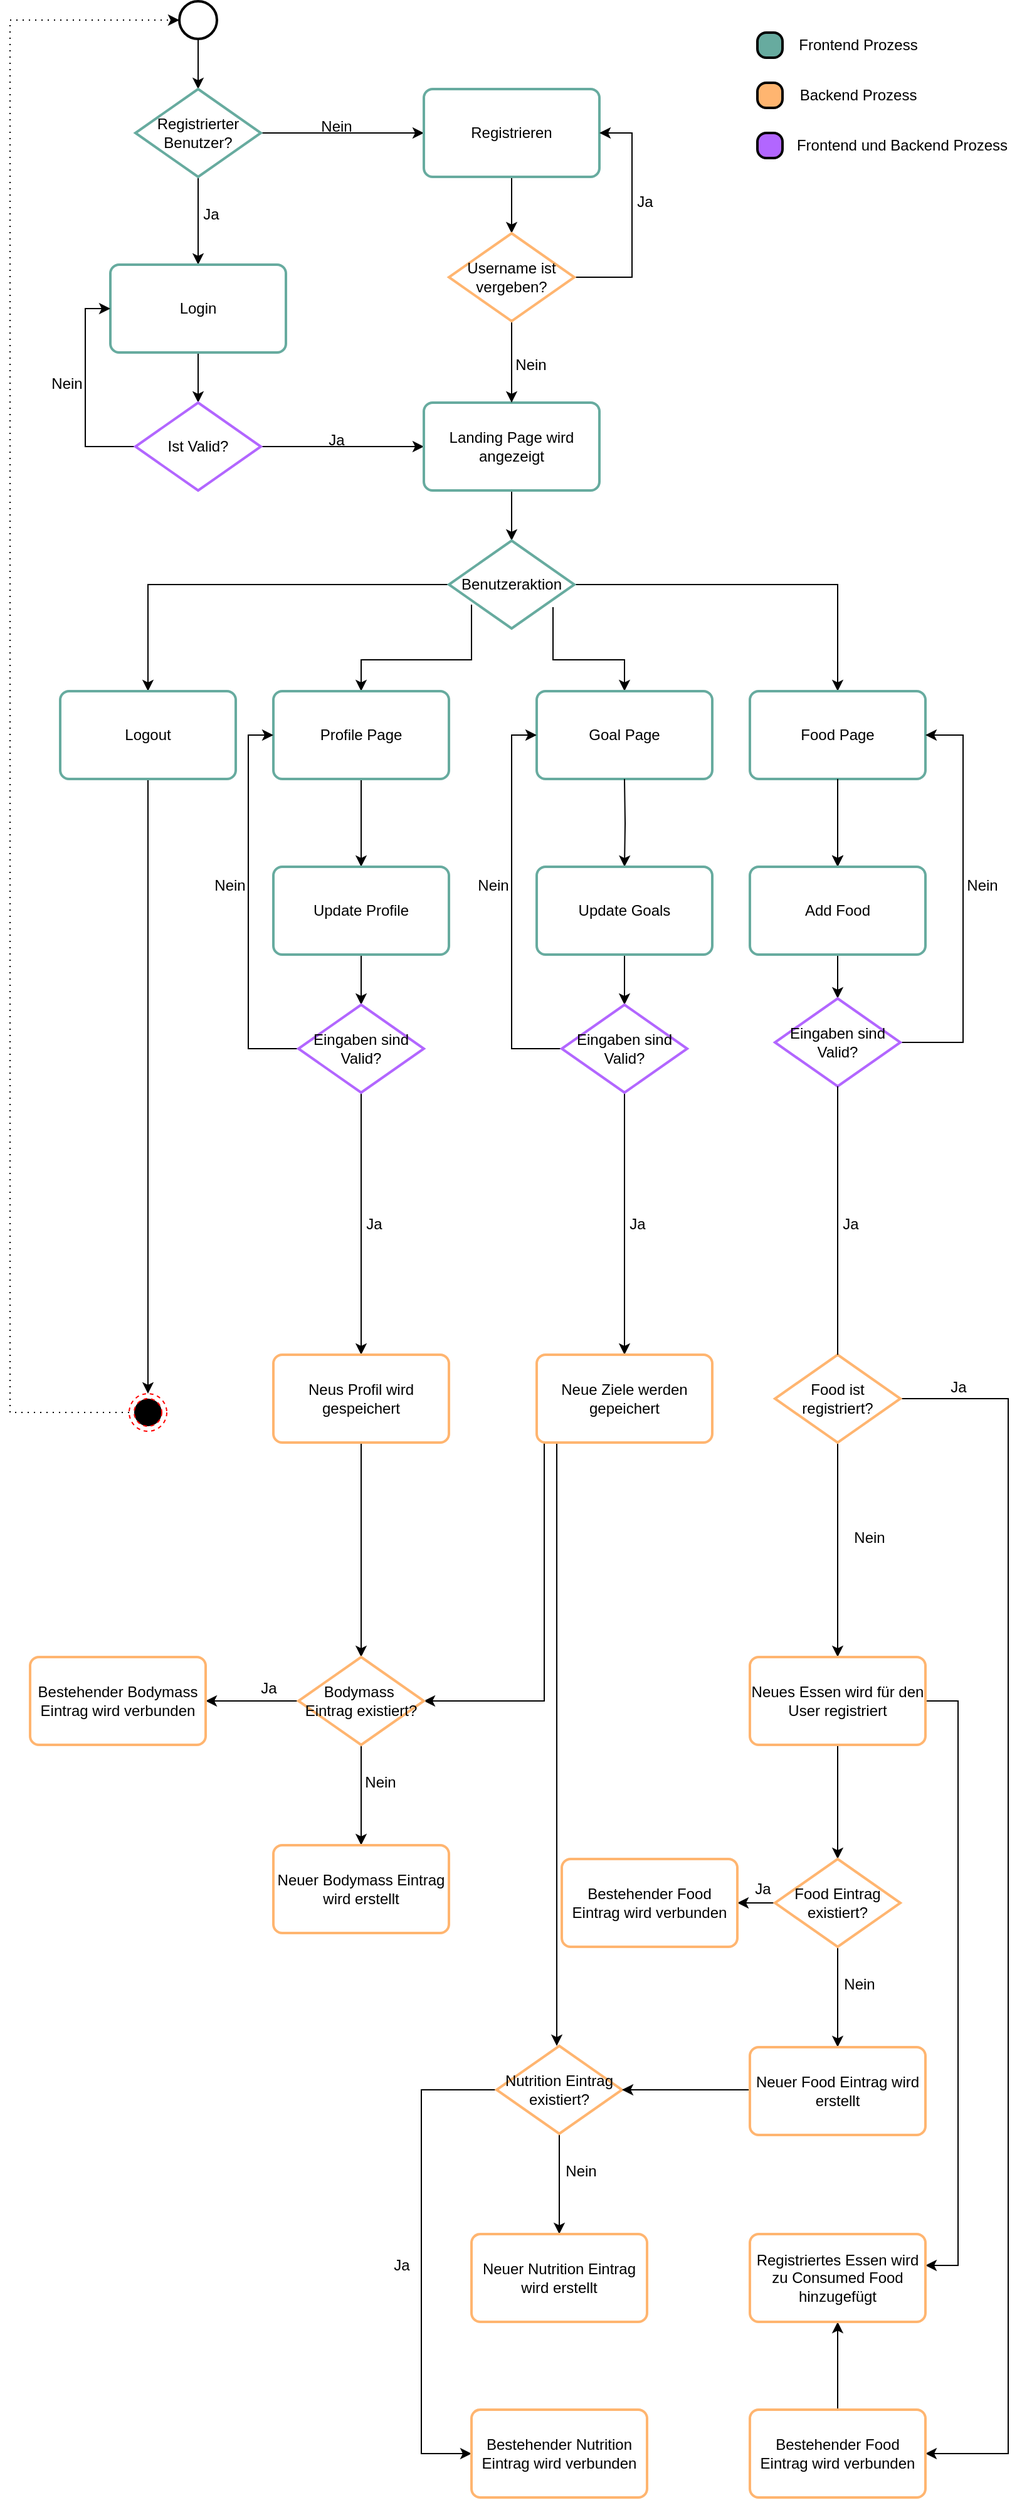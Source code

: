 <mxfile version="20.0.4" type="device"><diagram id="ysBFHH84ApQlVMxVWtiq" name="Page-1"><mxGraphModel dx="1422" dy="880" grid="1" gridSize="10" guides="1" tooltips="1" connect="1" arrows="1" fold="1" page="1" pageScale="1" pageWidth="827" pageHeight="1169" math="0" shadow="0"><root><mxCell id="0"/><mxCell id="1" parent="0"/><mxCell id="A-xN-zjfTGszvMFYts90-11" style="edgeStyle=orthogonalEdgeStyle;rounded=0;orthogonalLoop=1;jettySize=auto;html=1;" edge="1" parent="1" source="A-xN-zjfTGszvMFYts90-1" target="A-xN-zjfTGszvMFYts90-3"><mxGeometry relative="1" as="geometry"/></mxCell><mxCell id="A-xN-zjfTGszvMFYts90-1" value="" style="strokeWidth=2;html=1;shape=mxgraph.flowchart.start_2;whiteSpace=wrap;fillColor=default;" vertex="1" parent="1"><mxGeometry x="149" y="20" width="30" height="30" as="geometry"/></mxCell><mxCell id="A-xN-zjfTGszvMFYts90-5" style="edgeStyle=orthogonalEdgeStyle;rounded=0;orthogonalLoop=1;jettySize=auto;html=1;" edge="1" parent="1" source="A-xN-zjfTGszvMFYts90-3" target="A-xN-zjfTGszvMFYts90-4"><mxGeometry relative="1" as="geometry"/></mxCell><mxCell id="A-xN-zjfTGszvMFYts90-9" style="edgeStyle=orthogonalEdgeStyle;rounded=0;orthogonalLoop=1;jettySize=auto;html=1;" edge="1" parent="1" source="A-xN-zjfTGszvMFYts90-3" target="A-xN-zjfTGszvMFYts90-8"><mxGeometry relative="1" as="geometry"/></mxCell><mxCell id="A-xN-zjfTGszvMFYts90-3" value="Registrierter Benutzer?" style="strokeWidth=2;html=1;shape=mxgraph.flowchart.decision;whiteSpace=wrap;fillColor=default;strokeColor=#67AB9F;" vertex="1" parent="1"><mxGeometry x="114" y="90" width="100" height="70" as="geometry"/></mxCell><mxCell id="A-xN-zjfTGszvMFYts90-86" style="edgeStyle=orthogonalEdgeStyle;rounded=0;orthogonalLoop=1;jettySize=auto;html=1;" edge="1" parent="1" source="A-xN-zjfTGszvMFYts90-4" target="A-xN-zjfTGszvMFYts90-85"><mxGeometry relative="1" as="geometry"/></mxCell><mxCell id="A-xN-zjfTGszvMFYts90-4" value="Registrieren" style="rounded=1;whiteSpace=wrap;html=1;absoluteArcSize=1;arcSize=14;strokeWidth=2;fillColor=default;strokeColor=#67AB9F;" vertex="1" parent="1"><mxGeometry x="344" y="90" width="140" height="70" as="geometry"/></mxCell><mxCell id="A-xN-zjfTGszvMFYts90-7" value="Nein" style="text;html=1;align=center;verticalAlign=middle;resizable=0;points=[];autosize=1;strokeColor=none;fillColor=none;" vertex="1" parent="1"><mxGeometry x="249" y="105" width="50" height="30" as="geometry"/></mxCell><mxCell id="A-xN-zjfTGszvMFYts90-18" style="edgeStyle=orthogonalEdgeStyle;rounded=0;orthogonalLoop=1;jettySize=auto;html=1;" edge="1" parent="1" source="A-xN-zjfTGszvMFYts90-8" target="A-xN-zjfTGszvMFYts90-12"><mxGeometry relative="1" as="geometry"/></mxCell><mxCell id="A-xN-zjfTGszvMFYts90-8" value="Login" style="rounded=1;whiteSpace=wrap;html=1;absoluteArcSize=1;arcSize=14;strokeWidth=2;fillColor=default;strokeColor=#67AB9F;" vertex="1" parent="1"><mxGeometry x="94" y="230" width="140" height="70" as="geometry"/></mxCell><mxCell id="A-xN-zjfTGszvMFYts90-10" value="Ja" style="text;html=1;align=center;verticalAlign=middle;resizable=0;points=[];autosize=1;strokeColor=none;fillColor=none;" vertex="1" parent="1"><mxGeometry x="154" y="175" width="40" height="30" as="geometry"/></mxCell><mxCell id="A-xN-zjfTGszvMFYts90-13" style="edgeStyle=orthogonalEdgeStyle;rounded=0;orthogonalLoop=1;jettySize=auto;html=1;entryX=0;entryY=0.5;entryDx=0;entryDy=0;" edge="1" parent="1" source="A-xN-zjfTGszvMFYts90-12" target="A-xN-zjfTGszvMFYts90-8"><mxGeometry relative="1" as="geometry"><Array as="points"><mxPoint x="74" y="375"/><mxPoint x="74" y="265"/></Array></mxGeometry></mxCell><mxCell id="A-xN-zjfTGszvMFYts90-16" style="edgeStyle=orthogonalEdgeStyle;rounded=0;orthogonalLoop=1;jettySize=auto;html=1;" edge="1" parent="1" source="A-xN-zjfTGszvMFYts90-12" target="A-xN-zjfTGszvMFYts90-15"><mxGeometry relative="1" as="geometry"/></mxCell><mxCell id="A-xN-zjfTGszvMFYts90-12" value="Ist Valid?" style="strokeWidth=2;html=1;shape=mxgraph.flowchart.decision;whiteSpace=wrap;fillColor=default;strokeColor=#B266FF;" vertex="1" parent="1"><mxGeometry x="114" y="340" width="100" height="70" as="geometry"/></mxCell><mxCell id="A-xN-zjfTGszvMFYts90-14" value="Nein" style="text;html=1;align=center;verticalAlign=middle;resizable=0;points=[];autosize=1;strokeColor=none;fillColor=none;" vertex="1" parent="1"><mxGeometry x="34" y="310" width="50" height="30" as="geometry"/></mxCell><mxCell id="A-xN-zjfTGszvMFYts90-22" style="edgeStyle=orthogonalEdgeStyle;rounded=0;orthogonalLoop=1;jettySize=auto;html=1;" edge="1" parent="1" source="A-xN-zjfTGszvMFYts90-15" target="A-xN-zjfTGszvMFYts90-20"><mxGeometry relative="1" as="geometry"/></mxCell><mxCell id="A-xN-zjfTGszvMFYts90-15" value="Landing Page wird angezeigt" style="rounded=1;whiteSpace=wrap;html=1;absoluteArcSize=1;arcSize=14;strokeWidth=2;fillColor=default;strokeColor=#67AB9F;" vertex="1" parent="1"><mxGeometry x="344" y="340" width="140" height="70" as="geometry"/></mxCell><mxCell id="A-xN-zjfTGszvMFYts90-17" value="Ja" style="text;html=1;align=center;verticalAlign=middle;resizable=0;points=[];autosize=1;strokeColor=none;fillColor=none;" vertex="1" parent="1"><mxGeometry x="254" y="355" width="40" height="30" as="geometry"/></mxCell><mxCell id="A-xN-zjfTGszvMFYts90-23" style="edgeStyle=orthogonalEdgeStyle;rounded=0;orthogonalLoop=1;jettySize=auto;html=1;" edge="1" parent="1" source="A-xN-zjfTGszvMFYts90-20" target="A-xN-zjfTGszvMFYts90-21"><mxGeometry relative="1" as="geometry"><Array as="points"><mxPoint x="124" y="485"/></Array></mxGeometry></mxCell><mxCell id="A-xN-zjfTGszvMFYts90-30" style="edgeStyle=orthogonalEdgeStyle;rounded=0;orthogonalLoop=1;jettySize=auto;html=1;exitX=0.18;exitY=0.729;exitDx=0;exitDy=0;exitPerimeter=0;" edge="1" parent="1" source="A-xN-zjfTGszvMFYts90-20" target="A-xN-zjfTGszvMFYts90-28"><mxGeometry relative="1" as="geometry"><Array as="points"><mxPoint x="382" y="545"/><mxPoint x="294" y="545"/></Array></mxGeometry></mxCell><mxCell id="A-xN-zjfTGszvMFYts90-33" style="edgeStyle=orthogonalEdgeStyle;rounded=0;orthogonalLoop=1;jettySize=auto;html=1;" edge="1" parent="1" source="A-xN-zjfTGszvMFYts90-20" target="A-xN-zjfTGszvMFYts90-32"><mxGeometry relative="1" as="geometry"><Array as="points"><mxPoint x="674" y="485"/></Array></mxGeometry></mxCell><mxCell id="A-xN-zjfTGszvMFYts90-34" style="edgeStyle=orthogonalEdgeStyle;rounded=0;orthogonalLoop=1;jettySize=auto;html=1;exitX=0.83;exitY=0.757;exitDx=0;exitDy=0;exitPerimeter=0;" edge="1" parent="1" source="A-xN-zjfTGszvMFYts90-20" target="A-xN-zjfTGszvMFYts90-31"><mxGeometry relative="1" as="geometry"><Array as="points"><mxPoint x="447" y="545"/><mxPoint x="504" y="545"/></Array></mxGeometry></mxCell><mxCell id="A-xN-zjfTGszvMFYts90-20" value="Benutzeraktion" style="strokeWidth=2;html=1;shape=mxgraph.flowchart.decision;whiteSpace=wrap;fillColor=default;strokeColor=#67AB9F;" vertex="1" parent="1"><mxGeometry x="364" y="450" width="100" height="70" as="geometry"/></mxCell><mxCell id="A-xN-zjfTGszvMFYts90-25" style="edgeStyle=orthogonalEdgeStyle;rounded=0;orthogonalLoop=1;jettySize=auto;html=1;" edge="1" parent="1" source="A-xN-zjfTGszvMFYts90-21" target="A-xN-zjfTGszvMFYts90-24"><mxGeometry relative="1" as="geometry"/></mxCell><mxCell id="A-xN-zjfTGszvMFYts90-21" value="Logout" style="rounded=1;whiteSpace=wrap;html=1;absoluteArcSize=1;arcSize=14;strokeWidth=2;fillColor=default;strokeColor=#67AB9F;" vertex="1" parent="1"><mxGeometry x="54" y="570" width="140" height="70" as="geometry"/></mxCell><mxCell id="A-xN-zjfTGszvMFYts90-27" style="edgeStyle=orthogonalEdgeStyle;rounded=0;orthogonalLoop=1;jettySize=auto;html=1;dashed=1;dashPattern=1 4;" edge="1" parent="1" source="A-xN-zjfTGszvMFYts90-24" target="A-xN-zjfTGszvMFYts90-1"><mxGeometry relative="1" as="geometry"><Array as="points"><mxPoint x="14" y="1145"/><mxPoint x="14" y="35"/></Array></mxGeometry></mxCell><mxCell id="A-xN-zjfTGszvMFYts90-24" value="" style="ellipse;html=1;shape=endState;fillColor=#000000;strokeColor=#ff0000;dashed=1;" vertex="1" parent="1"><mxGeometry x="109" y="1130" width="30" height="30" as="geometry"/></mxCell><mxCell id="A-xN-zjfTGszvMFYts90-36" style="edgeStyle=orthogonalEdgeStyle;rounded=0;orthogonalLoop=1;jettySize=auto;html=1;" edge="1" parent="1" source="A-xN-zjfTGszvMFYts90-28" target="A-xN-zjfTGszvMFYts90-35"><mxGeometry relative="1" as="geometry"/></mxCell><mxCell id="A-xN-zjfTGszvMFYts90-28" value="Profile Page" style="rounded=1;whiteSpace=wrap;html=1;absoluteArcSize=1;arcSize=14;strokeWidth=2;fillColor=default;strokeColor=#67AB9F;" vertex="1" parent="1"><mxGeometry x="224" y="570" width="140" height="70" as="geometry"/></mxCell><mxCell id="A-xN-zjfTGszvMFYts90-31" value="Goal Page" style="rounded=1;whiteSpace=wrap;html=1;absoluteArcSize=1;arcSize=14;strokeWidth=2;fillColor=default;strokeColor=#67AB9F;" vertex="1" parent="1"><mxGeometry x="434" y="570" width="140" height="70" as="geometry"/></mxCell><mxCell id="A-xN-zjfTGszvMFYts90-84" value="" style="edgeStyle=orthogonalEdgeStyle;rounded=0;orthogonalLoop=1;jettySize=auto;html=1;" edge="1" parent="1" source="A-xN-zjfTGszvMFYts90-32" target="A-xN-zjfTGszvMFYts90-69"><mxGeometry relative="1" as="geometry"/></mxCell><mxCell id="A-xN-zjfTGszvMFYts90-32" value="Food Page" style="rounded=1;whiteSpace=wrap;html=1;absoluteArcSize=1;arcSize=14;strokeWidth=2;fillColor=default;strokeColor=#67AB9F;" vertex="1" parent="1"><mxGeometry x="604" y="570" width="140" height="70" as="geometry"/></mxCell><mxCell id="A-xN-zjfTGszvMFYts90-38" style="edgeStyle=orthogonalEdgeStyle;rounded=0;orthogonalLoop=1;jettySize=auto;html=1;" edge="1" parent="1" source="A-xN-zjfTGszvMFYts90-35" target="A-xN-zjfTGszvMFYts90-37"><mxGeometry relative="1" as="geometry"/></mxCell><mxCell id="A-xN-zjfTGszvMFYts90-35" value="Update Profile" style="rounded=1;whiteSpace=wrap;html=1;absoluteArcSize=1;arcSize=14;strokeWidth=2;fillColor=default;strokeColor=#67AB9F;" vertex="1" parent="1"><mxGeometry x="224" y="710" width="140" height="70" as="geometry"/></mxCell><mxCell id="A-xN-zjfTGszvMFYts90-39" style="edgeStyle=orthogonalEdgeStyle;rounded=0;orthogonalLoop=1;jettySize=auto;html=1;" edge="1" parent="1" source="A-xN-zjfTGszvMFYts90-37" target="A-xN-zjfTGszvMFYts90-28"><mxGeometry relative="1" as="geometry"><Array as="points"><mxPoint x="204" y="855"/><mxPoint x="204" y="605"/></Array></mxGeometry></mxCell><mxCell id="A-xN-zjfTGszvMFYts90-42" style="edgeStyle=orthogonalEdgeStyle;rounded=0;orthogonalLoop=1;jettySize=auto;html=1;" edge="1" parent="1" source="A-xN-zjfTGszvMFYts90-37" target="A-xN-zjfTGszvMFYts90-41"><mxGeometry relative="1" as="geometry"/></mxCell><mxCell id="A-xN-zjfTGszvMFYts90-37" value="Eingaben sind Valid?" style="strokeWidth=2;html=1;shape=mxgraph.flowchart.decision;whiteSpace=wrap;fillColor=default;strokeColor=#B266FF;" vertex="1" parent="1"><mxGeometry x="244" y="820" width="100" height="70" as="geometry"/></mxCell><mxCell id="A-xN-zjfTGszvMFYts90-40" value="Nein" style="text;html=1;align=center;verticalAlign=middle;resizable=0;points=[];autosize=1;strokeColor=none;fillColor=none;" vertex="1" parent="1"><mxGeometry x="164" y="710" width="50" height="30" as="geometry"/></mxCell><mxCell id="A-xN-zjfTGszvMFYts90-95" style="edgeStyle=orthogonalEdgeStyle;rounded=0;orthogonalLoop=1;jettySize=auto;html=1;" edge="1" parent="1" source="A-xN-zjfTGszvMFYts90-41" target="A-xN-zjfTGszvMFYts90-93"><mxGeometry relative="1" as="geometry"><Array as="points"><mxPoint x="294" y="1300"/><mxPoint x="294" y="1300"/></Array></mxGeometry></mxCell><mxCell id="A-xN-zjfTGszvMFYts90-41" value="Neus Profil wird gespeichert" style="rounded=1;whiteSpace=wrap;html=1;absoluteArcSize=1;arcSize=14;strokeWidth=2;fillColor=default;strokeColor=#FFB570;" vertex="1" parent="1"><mxGeometry x="224" y="1099" width="140" height="70" as="geometry"/></mxCell><mxCell id="A-xN-zjfTGszvMFYts90-43" style="edgeStyle=orthogonalEdgeStyle;rounded=0;orthogonalLoop=1;jettySize=auto;html=1;" edge="1" parent="1" target="A-xN-zjfTGszvMFYts90-45"><mxGeometry relative="1" as="geometry"><mxPoint x="504" y="640" as="sourcePoint"/></mxGeometry></mxCell><mxCell id="A-xN-zjfTGszvMFYts90-44" style="edgeStyle=orthogonalEdgeStyle;rounded=0;orthogonalLoop=1;jettySize=auto;html=1;" edge="1" parent="1" source="A-xN-zjfTGszvMFYts90-45" target="A-xN-zjfTGszvMFYts90-48"><mxGeometry relative="1" as="geometry"/></mxCell><mxCell id="A-xN-zjfTGszvMFYts90-45" value="Update Goals" style="rounded=1;whiteSpace=wrap;html=1;absoluteArcSize=1;arcSize=14;strokeWidth=2;fillColor=default;strokeColor=#67AB9F;" vertex="1" parent="1"><mxGeometry x="434" y="710" width="140" height="70" as="geometry"/></mxCell><mxCell id="A-xN-zjfTGszvMFYts90-46" style="edgeStyle=orthogonalEdgeStyle;rounded=0;orthogonalLoop=1;jettySize=auto;html=1;" edge="1" parent="1" source="A-xN-zjfTGszvMFYts90-48"><mxGeometry relative="1" as="geometry"><mxPoint x="434" y="605" as="targetPoint"/><Array as="points"><mxPoint x="414" y="855"/><mxPoint x="414" y="605"/></Array></mxGeometry></mxCell><mxCell id="A-xN-zjfTGszvMFYts90-47" style="edgeStyle=orthogonalEdgeStyle;rounded=0;orthogonalLoop=1;jettySize=auto;html=1;" edge="1" parent="1" source="A-xN-zjfTGszvMFYts90-48" target="A-xN-zjfTGszvMFYts90-50"><mxGeometry relative="1" as="geometry"/></mxCell><mxCell id="A-xN-zjfTGszvMFYts90-48" value="Eingaben sind Valid?" style="strokeWidth=2;html=1;shape=mxgraph.flowchart.decision;whiteSpace=wrap;fillColor=default;strokeColor=#B266FF;" vertex="1" parent="1"><mxGeometry x="454" y="820" width="100" height="70" as="geometry"/></mxCell><mxCell id="A-xN-zjfTGszvMFYts90-49" value="Nein" style="text;html=1;align=center;verticalAlign=middle;resizable=0;points=[];autosize=1;strokeColor=none;fillColor=none;" vertex="1" parent="1"><mxGeometry x="374" y="710" width="50" height="30" as="geometry"/></mxCell><mxCell id="A-xN-zjfTGszvMFYts90-100" style="edgeStyle=orthogonalEdgeStyle;rounded=0;orthogonalLoop=1;jettySize=auto;html=1;" edge="1" parent="1" source="A-xN-zjfTGszvMFYts90-50" target="A-xN-zjfTGszvMFYts90-93"><mxGeometry relative="1" as="geometry"><Array as="points"><mxPoint x="440" y="1375"/></Array></mxGeometry></mxCell><mxCell id="A-xN-zjfTGszvMFYts90-111" style="edgeStyle=orthogonalEdgeStyle;rounded=0;orthogonalLoop=1;jettySize=auto;html=1;" edge="1" parent="1" source="A-xN-zjfTGszvMFYts90-50" target="A-xN-zjfTGszvMFYts90-103"><mxGeometry relative="1" as="geometry"><Array as="points"><mxPoint x="450" y="1290"/><mxPoint x="450" y="1290"/></Array></mxGeometry></mxCell><mxCell id="A-xN-zjfTGszvMFYts90-50" value="Neue Ziele werden gepeichert" style="rounded=1;whiteSpace=wrap;html=1;absoluteArcSize=1;arcSize=14;strokeWidth=2;fillColor=default;strokeColor=#FFB570;" vertex="1" parent="1"><mxGeometry x="434" y="1099" width="140" height="70" as="geometry"/></mxCell><mxCell id="A-xN-zjfTGszvMFYts90-51" value="Ja" style="text;html=1;align=center;verticalAlign=middle;resizable=0;points=[];autosize=1;strokeColor=none;fillColor=none;" vertex="1" parent="1"><mxGeometry x="284" y="980" width="40" height="30" as="geometry"/></mxCell><mxCell id="A-xN-zjfTGszvMFYts90-60" value="Ja" style="text;html=1;align=center;verticalAlign=middle;resizable=0;points=[];autosize=1;strokeColor=none;fillColor=none;" vertex="1" parent="1"><mxGeometry x="494" y="980" width="40" height="30" as="geometry"/></mxCell><mxCell id="A-xN-zjfTGszvMFYts90-61" value="" style="rounded=1;whiteSpace=wrap;html=1;absoluteArcSize=1;arcSize=14;strokeWidth=2;fillColor=#67AB9F;" vertex="1" parent="1"><mxGeometry x="610" y="45" width="20" height="20" as="geometry"/></mxCell><mxCell id="A-xN-zjfTGszvMFYts90-62" value="" style="rounded=1;whiteSpace=wrap;html=1;absoluteArcSize=1;arcSize=14;strokeWidth=2;fillColor=#FFB570;" vertex="1" parent="1"><mxGeometry x="610" y="85" width="20" height="20" as="geometry"/></mxCell><mxCell id="A-xN-zjfTGszvMFYts90-63" value="Frontend Prozess" style="text;html=1;align=center;verticalAlign=middle;resizable=0;points=[];autosize=1;strokeColor=none;fillColor=none;" vertex="1" parent="1"><mxGeometry x="630" y="40" width="120" height="30" as="geometry"/></mxCell><mxCell id="A-xN-zjfTGszvMFYts90-64" value="Backend Prozess" style="text;html=1;align=center;verticalAlign=middle;resizable=0;points=[];autosize=1;strokeColor=none;fillColor=none;" vertex="1" parent="1"><mxGeometry x="630" y="80" width="120" height="30" as="geometry"/></mxCell><mxCell id="A-xN-zjfTGszvMFYts90-67" style="edgeStyle=orthogonalEdgeStyle;rounded=0;orthogonalLoop=1;jettySize=auto;html=1;" edge="1" parent="1" target="A-xN-zjfTGszvMFYts90-69" source="A-xN-zjfTGszvMFYts90-32"><mxGeometry relative="1" as="geometry"><mxPoint x="674" y="585" as="sourcePoint"/></mxGeometry></mxCell><mxCell id="A-xN-zjfTGszvMFYts90-68" style="edgeStyle=orthogonalEdgeStyle;rounded=0;orthogonalLoop=1;jettySize=auto;html=1;" edge="1" parent="1" source="A-xN-zjfTGszvMFYts90-69" target="A-xN-zjfTGszvMFYts90-72"><mxGeometry relative="1" as="geometry"/></mxCell><mxCell id="A-xN-zjfTGszvMFYts90-69" value="Add Food" style="rounded=1;whiteSpace=wrap;html=1;absoluteArcSize=1;arcSize=14;strokeWidth=2;fillColor=default;strokeColor=#67AB9F;" vertex="1" parent="1"><mxGeometry x="604" y="710" width="140" height="70" as="geometry"/></mxCell><mxCell id="A-xN-zjfTGszvMFYts90-70" style="edgeStyle=orthogonalEdgeStyle;rounded=0;orthogonalLoop=1;jettySize=auto;html=1;" edge="1" parent="1" source="A-xN-zjfTGszvMFYts90-72" target="A-xN-zjfTGszvMFYts90-32"><mxGeometry relative="1" as="geometry"><mxPoint x="744" y="550" as="targetPoint"/><Array as="points"><mxPoint x="774" y="850"/><mxPoint x="774" y="605"/></Array></mxGeometry></mxCell><mxCell id="A-xN-zjfTGszvMFYts90-71" style="edgeStyle=orthogonalEdgeStyle;rounded=0;orthogonalLoop=1;jettySize=auto;html=1;startArrow=none;" edge="1" parent="1" source="A-xN-zjfTGszvMFYts90-128" target="A-xN-zjfTGszvMFYts90-73"><mxGeometry relative="1" as="geometry"><Array as="points"><mxPoint x="674" y="1210"/><mxPoint x="674" y="1210"/></Array></mxGeometry></mxCell><mxCell id="A-xN-zjfTGszvMFYts90-72" value="Eingaben sind Valid?" style="strokeWidth=2;html=1;shape=mxgraph.flowchart.decision;whiteSpace=wrap;fillColor=default;strokeColor=#B266FF;" vertex="1" parent="1"><mxGeometry x="624" y="815" width="100" height="70" as="geometry"/></mxCell><mxCell id="A-xN-zjfTGszvMFYts90-124" style="edgeStyle=orthogonalEdgeStyle;rounded=0;orthogonalLoop=1;jettySize=auto;html=1;" edge="1" parent="1" source="A-xN-zjfTGszvMFYts90-73" target="A-xN-zjfTGszvMFYts90-116"><mxGeometry relative="1" as="geometry"/></mxCell><mxCell id="A-xN-zjfTGszvMFYts90-135" style="edgeStyle=orthogonalEdgeStyle;rounded=0;orthogonalLoop=1;jettySize=auto;html=1;" edge="1" parent="1" source="A-xN-zjfTGszvMFYts90-73" target="A-xN-zjfTGszvMFYts90-134"><mxGeometry relative="1" as="geometry"><Array as="points"><mxPoint x="770" y="1375"/><mxPoint x="770" y="1825"/></Array></mxGeometry></mxCell><mxCell id="A-xN-zjfTGszvMFYts90-73" value="Neues Essen wird für den User registriert" style="rounded=1;whiteSpace=wrap;html=1;absoluteArcSize=1;arcSize=14;strokeWidth=2;fillColor=default;strokeColor=#FFB570;" vertex="1" parent="1"><mxGeometry x="604" y="1340" width="140" height="70" as="geometry"/></mxCell><mxCell id="A-xN-zjfTGszvMFYts90-74" value="Ja" style="text;html=1;align=center;verticalAlign=middle;resizable=0;points=[];autosize=1;strokeColor=none;fillColor=none;" vertex="1" parent="1"><mxGeometry x="664" y="980" width="40" height="30" as="geometry"/></mxCell><mxCell id="A-xN-zjfTGszvMFYts90-75" value="Nein" style="text;html=1;align=center;verticalAlign=middle;resizable=0;points=[];autosize=1;strokeColor=none;fillColor=none;strokeWidth=0;perimeterSpacing=0;" vertex="1" parent="1"><mxGeometry x="764" y="710" width="50" height="30" as="geometry"/></mxCell><mxCell id="A-xN-zjfTGszvMFYts90-81" value="" style="rounded=1;whiteSpace=wrap;html=1;absoluteArcSize=1;arcSize=14;strokeWidth=2;fillColor=#B266FF;" vertex="1" parent="1"><mxGeometry x="610" y="125" width="20" height="20" as="geometry"/></mxCell><mxCell id="A-xN-zjfTGszvMFYts90-82" value="Frontend und Backend Prozess" style="text;html=1;align=center;verticalAlign=middle;resizable=0;points=[];autosize=1;strokeColor=none;fillColor=none;" vertex="1" parent="1"><mxGeometry x="630" y="120" width="190" height="30" as="geometry"/></mxCell><mxCell id="A-xN-zjfTGszvMFYts90-87" style="edgeStyle=orthogonalEdgeStyle;rounded=0;orthogonalLoop=1;jettySize=auto;html=1;" edge="1" parent="1" source="A-xN-zjfTGszvMFYts90-85" target="A-xN-zjfTGszvMFYts90-15"><mxGeometry relative="1" as="geometry"/></mxCell><mxCell id="A-xN-zjfTGszvMFYts90-89" style="edgeStyle=orthogonalEdgeStyle;rounded=0;orthogonalLoop=1;jettySize=auto;html=1;" edge="1" parent="1" source="A-xN-zjfTGszvMFYts90-85" target="A-xN-zjfTGszvMFYts90-4"><mxGeometry relative="1" as="geometry"><Array as="points"><mxPoint x="510" y="240"/><mxPoint x="510" y="125"/></Array></mxGeometry></mxCell><mxCell id="A-xN-zjfTGszvMFYts90-85" value="Username ist vergeben?" style="strokeWidth=2;html=1;shape=mxgraph.flowchart.decision;whiteSpace=wrap;fillColor=default;strokeColor=#FFB570;" vertex="1" parent="1"><mxGeometry x="364" y="205" width="100" height="70" as="geometry"/></mxCell><mxCell id="A-xN-zjfTGszvMFYts90-88" value="Nein" style="text;html=1;align=center;verticalAlign=middle;resizable=0;points=[];autosize=1;strokeColor=none;fillColor=none;" vertex="1" parent="1"><mxGeometry x="404" y="295" width="50" height="30" as="geometry"/></mxCell><mxCell id="A-xN-zjfTGszvMFYts90-90" value="Ja" style="text;html=1;align=center;verticalAlign=middle;resizable=0;points=[];autosize=1;strokeColor=none;fillColor=none;" vertex="1" parent="1"><mxGeometry x="500" y="165" width="40" height="30" as="geometry"/></mxCell><mxCell id="A-xN-zjfTGszvMFYts90-96" style="edgeStyle=orthogonalEdgeStyle;rounded=0;orthogonalLoop=1;jettySize=auto;html=1;" edge="1" parent="1" source="A-xN-zjfTGszvMFYts90-93" target="A-xN-zjfTGszvMFYts90-97"><mxGeometry relative="1" as="geometry"><mxPoint x="170" y="1375" as="targetPoint"/></mxGeometry></mxCell><mxCell id="A-xN-zjfTGszvMFYts90-98" style="edgeStyle=orthogonalEdgeStyle;rounded=0;orthogonalLoop=1;jettySize=auto;html=1;entryX=0.5;entryY=0;entryDx=0;entryDy=0;" edge="1" parent="1" source="A-xN-zjfTGszvMFYts90-93" target="A-xN-zjfTGszvMFYts90-99"><mxGeometry relative="1" as="geometry"><mxPoint x="294" y="1480" as="targetPoint"/></mxGeometry></mxCell><mxCell id="A-xN-zjfTGszvMFYts90-93" value="Bodymass&amp;nbsp; Eintrag existiert?" style="strokeWidth=2;html=1;shape=mxgraph.flowchart.decision;whiteSpace=wrap;fillColor=default;strokeColor=#FFB570;" vertex="1" parent="1"><mxGeometry x="244" y="1340" width="100" height="70" as="geometry"/></mxCell><mxCell id="A-xN-zjfTGszvMFYts90-97" value="Bestehender Bodymass Eintrag wird verbunden" style="rounded=1;whiteSpace=wrap;html=1;absoluteArcSize=1;arcSize=14;strokeWidth=2;fillColor=default;strokeColor=#FFB570;" vertex="1" parent="1"><mxGeometry x="30" y="1340" width="140" height="70" as="geometry"/></mxCell><mxCell id="A-xN-zjfTGszvMFYts90-99" value="Neuer Bodymass Eintrag wird erstellt" style="rounded=1;whiteSpace=wrap;html=1;absoluteArcSize=1;arcSize=14;strokeWidth=2;fillColor=default;strokeColor=#FFB570;" vertex="1" parent="1"><mxGeometry x="224" y="1490" width="140" height="70" as="geometry"/></mxCell><mxCell id="A-xN-zjfTGszvMFYts90-101" style="edgeStyle=orthogonalEdgeStyle;rounded=0;orthogonalLoop=1;jettySize=auto;html=1;" edge="1" parent="1" source="A-xN-zjfTGszvMFYts90-103" target="A-xN-zjfTGszvMFYts90-104"><mxGeometry relative="1" as="geometry"><mxPoint x="447" y="1685" as="targetPoint"/><Array as="points"><mxPoint x="342" y="1685"/><mxPoint x="342" y="1975"/></Array></mxGeometry></mxCell><mxCell id="A-xN-zjfTGszvMFYts90-102" style="edgeStyle=orthogonalEdgeStyle;rounded=0;orthogonalLoop=1;jettySize=auto;html=1;entryX=0.5;entryY=0;entryDx=0;entryDy=0;" edge="1" parent="1" source="A-xN-zjfTGszvMFYts90-103" target="A-xN-zjfTGszvMFYts90-105"><mxGeometry relative="1" as="geometry"><mxPoint x="571" y="1790" as="targetPoint"/></mxGeometry></mxCell><mxCell id="A-xN-zjfTGszvMFYts90-103" value="Nutrition Eintrag existiert?" style="strokeWidth=2;html=1;shape=mxgraph.flowchart.decision;whiteSpace=wrap;fillColor=default;strokeColor=#FFB570;" vertex="1" parent="1"><mxGeometry x="402" y="1650" width="100" height="70" as="geometry"/></mxCell><mxCell id="A-xN-zjfTGszvMFYts90-104" value="Bestehender Nutrition Eintrag wird verbunden" style="rounded=1;whiteSpace=wrap;html=1;absoluteArcSize=1;arcSize=14;strokeWidth=2;fillColor=default;strokeColor=#FFB570;" vertex="1" parent="1"><mxGeometry x="382" y="1940" width="140" height="70" as="geometry"/></mxCell><mxCell id="A-xN-zjfTGszvMFYts90-105" value="Neuer Nutrition Eintrag wird erstellt" style="rounded=1;whiteSpace=wrap;html=1;absoluteArcSize=1;arcSize=14;strokeWidth=2;fillColor=default;strokeColor=#FFB570;" vertex="1" parent="1"><mxGeometry x="382" y="1800" width="140" height="70" as="geometry"/></mxCell><mxCell id="A-xN-zjfTGszvMFYts90-106" value="Ja" style="text;html=1;align=center;verticalAlign=middle;resizable=0;points=[];autosize=1;strokeColor=none;fillColor=none;" vertex="1" parent="1"><mxGeometry x="200" y="1350" width="40" height="30" as="geometry"/></mxCell><mxCell id="A-xN-zjfTGszvMFYts90-107" value="Nein" style="text;html=1;align=center;verticalAlign=middle;resizable=0;points=[];autosize=1;strokeColor=none;fillColor=none;" vertex="1" parent="1"><mxGeometry x="284" y="1425" width="50" height="30" as="geometry"/></mxCell><mxCell id="A-xN-zjfTGszvMFYts90-108" value="Nein" style="text;html=1;align=center;verticalAlign=middle;resizable=0;points=[];autosize=1;strokeColor=none;fillColor=none;" vertex="1" parent="1"><mxGeometry x="443.5" y="1735" width="50" height="30" as="geometry"/></mxCell><mxCell id="A-xN-zjfTGszvMFYts90-109" value="Ja" style="text;html=1;align=center;verticalAlign=middle;resizable=0;points=[];autosize=1;strokeColor=none;fillColor=none;" vertex="1" parent="1"><mxGeometry x="306" y="1810" width="40" height="30" as="geometry"/></mxCell><mxCell id="A-xN-zjfTGszvMFYts90-114" style="edgeStyle=orthogonalEdgeStyle;rounded=0;orthogonalLoop=1;jettySize=auto;html=1;" edge="1" parent="1" source="A-xN-zjfTGszvMFYts90-116" target="A-xN-zjfTGszvMFYts90-117"><mxGeometry relative="1" as="geometry"><mxPoint x="669" y="1536" as="targetPoint"/><Array as="points"><mxPoint x="690" y="1536"/><mxPoint x="690" y="1536"/></Array></mxGeometry></mxCell><mxCell id="A-xN-zjfTGszvMFYts90-115" style="edgeStyle=orthogonalEdgeStyle;rounded=0;orthogonalLoop=1;jettySize=auto;html=1;entryX=0.5;entryY=0;entryDx=0;entryDy=0;" edge="1" parent="1" source="A-xN-zjfTGszvMFYts90-116" target="A-xN-zjfTGszvMFYts90-118"><mxGeometry relative="1" as="geometry"><mxPoint x="793" y="1641" as="targetPoint"/></mxGeometry></mxCell><mxCell id="A-xN-zjfTGszvMFYts90-116" value="Food Eintrag existiert?" style="strokeWidth=2;html=1;shape=mxgraph.flowchart.decision;whiteSpace=wrap;fillColor=default;strokeColor=#FFB570;" vertex="1" parent="1"><mxGeometry x="624" y="1501" width="100" height="70" as="geometry"/></mxCell><mxCell id="A-xN-zjfTGszvMFYts90-117" value="Bestehender Food Eintrag wird verbunden" style="rounded=1;whiteSpace=wrap;html=1;absoluteArcSize=1;arcSize=14;strokeWidth=2;fillColor=default;strokeColor=#FFB570;" vertex="1" parent="1"><mxGeometry x="454" y="1501" width="140" height="70" as="geometry"/></mxCell><mxCell id="A-xN-zjfTGszvMFYts90-122" style="edgeStyle=orthogonalEdgeStyle;rounded=0;orthogonalLoop=1;jettySize=auto;html=1;" edge="1" parent="1" source="A-xN-zjfTGszvMFYts90-118" target="A-xN-zjfTGszvMFYts90-103"><mxGeometry relative="1" as="geometry"><mxPoint x="567" y="1685" as="targetPoint"/><Array as="points"><mxPoint x="580" y="1685"/><mxPoint x="580" y="1685"/></Array></mxGeometry></mxCell><mxCell id="A-xN-zjfTGszvMFYts90-118" value="Neuer Food Eintrag wird erstellt" style="rounded=1;whiteSpace=wrap;html=1;absoluteArcSize=1;arcSize=14;strokeWidth=2;fillColor=default;strokeColor=#FFB570;" vertex="1" parent="1"><mxGeometry x="604" y="1651" width="140" height="70" as="geometry"/></mxCell><mxCell id="A-xN-zjfTGszvMFYts90-119" value="Nein" style="text;html=1;align=center;verticalAlign=middle;resizable=0;points=[];autosize=1;strokeColor=none;fillColor=none;" vertex="1" parent="1"><mxGeometry x="665.5" y="1586" width="50" height="30" as="geometry"/></mxCell><mxCell id="A-xN-zjfTGszvMFYts90-120" value="Ja" style="text;html=1;align=center;verticalAlign=middle;resizable=0;points=[];autosize=1;strokeColor=none;fillColor=none;" vertex="1" parent="1"><mxGeometry x="594" y="1510" width="40" height="30" as="geometry"/></mxCell><mxCell id="A-xN-zjfTGszvMFYts90-126" style="edgeStyle=orthogonalEdgeStyle;rounded=0;orthogonalLoop=1;jettySize=auto;html=1;" edge="1" parent="1" source="A-xN-zjfTGszvMFYts90-128" target="A-xN-zjfTGszvMFYts90-129"><mxGeometry relative="1" as="geometry"><mxPoint x="669" y="1145" as="targetPoint"/><Array as="points"><mxPoint x="810" y="1134"/><mxPoint x="810" y="1975"/></Array></mxGeometry></mxCell><mxCell id="A-xN-zjfTGszvMFYts90-136" style="edgeStyle=orthogonalEdgeStyle;rounded=0;orthogonalLoop=1;jettySize=auto;html=1;" edge="1" parent="1" source="A-xN-zjfTGszvMFYts90-129" target="A-xN-zjfTGszvMFYts90-134"><mxGeometry relative="1" as="geometry"/></mxCell><mxCell id="A-xN-zjfTGszvMFYts90-129" value="Bestehender Food Eintrag wird verbunden" style="rounded=1;whiteSpace=wrap;html=1;absoluteArcSize=1;arcSize=14;strokeWidth=2;fillColor=default;strokeColor=#FFB570;" vertex="1" parent="1"><mxGeometry x="604" y="1940" width="140" height="70" as="geometry"/></mxCell><mxCell id="A-xN-zjfTGszvMFYts90-131" value="Nein" style="text;html=1;align=center;verticalAlign=middle;resizable=0;points=[];autosize=1;strokeColor=none;fillColor=none;" vertex="1" parent="1"><mxGeometry x="674" y="1230" width="50" height="30" as="geometry"/></mxCell><mxCell id="A-xN-zjfTGszvMFYts90-132" value="Ja" style="text;html=1;align=center;verticalAlign=middle;resizable=0;points=[];autosize=1;strokeColor=none;fillColor=none;" vertex="1" parent="1"><mxGeometry x="750" y="1110" width="40" height="30" as="geometry"/></mxCell><mxCell id="A-xN-zjfTGszvMFYts90-128" value="Food ist registriert?" style="strokeWidth=2;html=1;shape=mxgraph.flowchart.decision;whiteSpace=wrap;fillColor=default;strokeColor=#FFB570;" vertex="1" parent="1"><mxGeometry x="624" y="1099" width="100" height="70" as="geometry"/></mxCell><mxCell id="A-xN-zjfTGszvMFYts90-133" value="" style="edgeStyle=orthogonalEdgeStyle;rounded=0;orthogonalLoop=1;jettySize=auto;html=1;endArrow=none;" edge="1" parent="1" source="A-xN-zjfTGszvMFYts90-72" target="A-xN-zjfTGszvMFYts90-128"><mxGeometry relative="1" as="geometry"><mxPoint x="674" y="885" as="sourcePoint"/><mxPoint x="674" y="1370" as="targetPoint"/><Array as="points"/></mxGeometry></mxCell><mxCell id="A-xN-zjfTGszvMFYts90-134" value="Registriertes Essen wird zu Consumed Food hinzugefügt" style="rounded=1;whiteSpace=wrap;html=1;absoluteArcSize=1;arcSize=14;strokeWidth=2;fillColor=default;strokeColor=#FFB570;" vertex="1" parent="1"><mxGeometry x="604" y="1800" width="140" height="70" as="geometry"/></mxCell></root></mxGraphModel></diagram></mxfile>